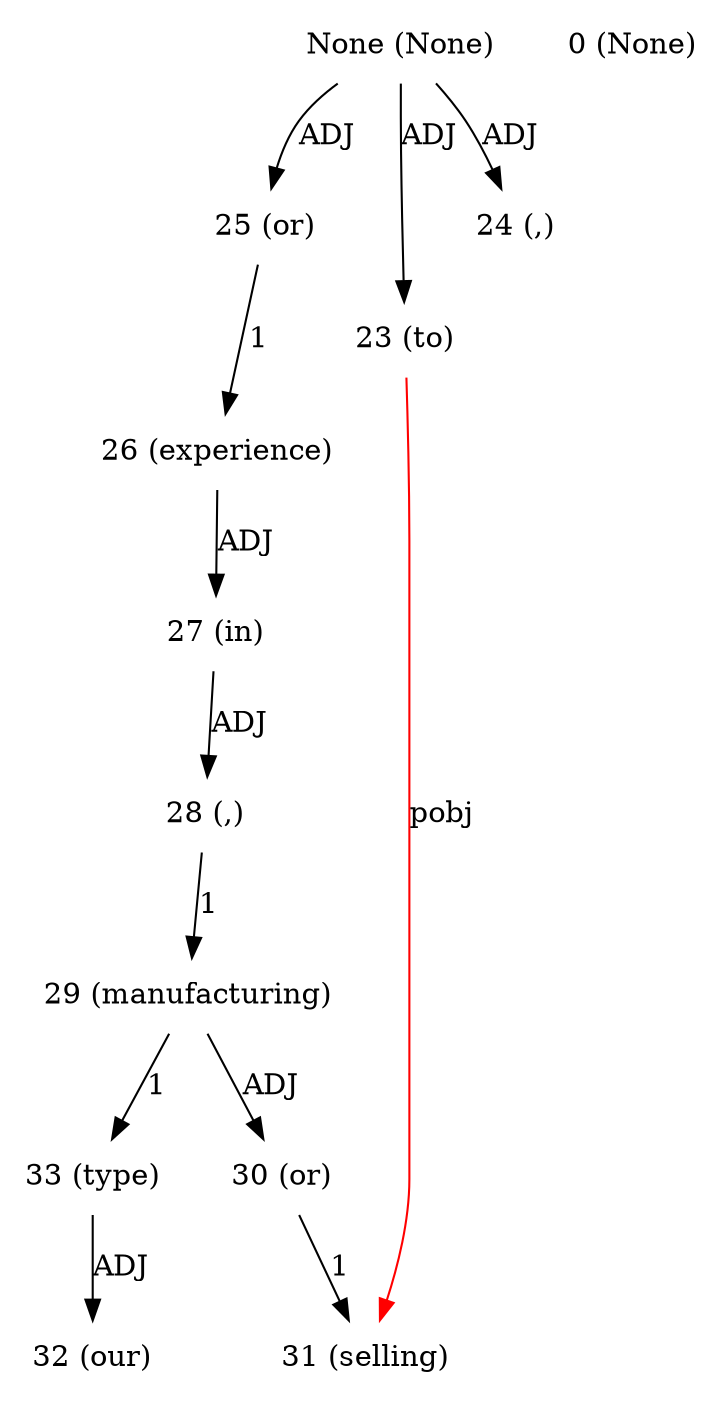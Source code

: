 digraph G{
edge [dir=forward]
node [shape=plaintext]

None [label="None (None)"]
None -> 25 [label="ADJ"]
None [label="None (None)"]
None -> 23 [label="ADJ"]
None -> 24 [label="ADJ"]
0 [label="0 (None)"]
23 [label="23 (to)"]
24 [label="24 (,)"]
25 [label="25 (or)"]
25 -> 26 [label="1"]
26 [label="26 (experience)"]
26 -> 27 [label="ADJ"]
27 [label="27 (in)"]
27 -> 28 [label="ADJ"]
28 [label="28 (,)"]
28 -> 29 [label="1"]
29 [label="29 (manufacturing)"]
29 -> 33 [label="1"]
29 -> 30 [label="ADJ"]
30 [label="30 (or)"]
30 -> 31 [label="1"]
31 [label="31 (selling)"]
23 -> 31 [label="pobj", color="red"]
32 [label="32 (our)"]
33 [label="33 (type)"]
33 -> 32 [label="ADJ"]
}
